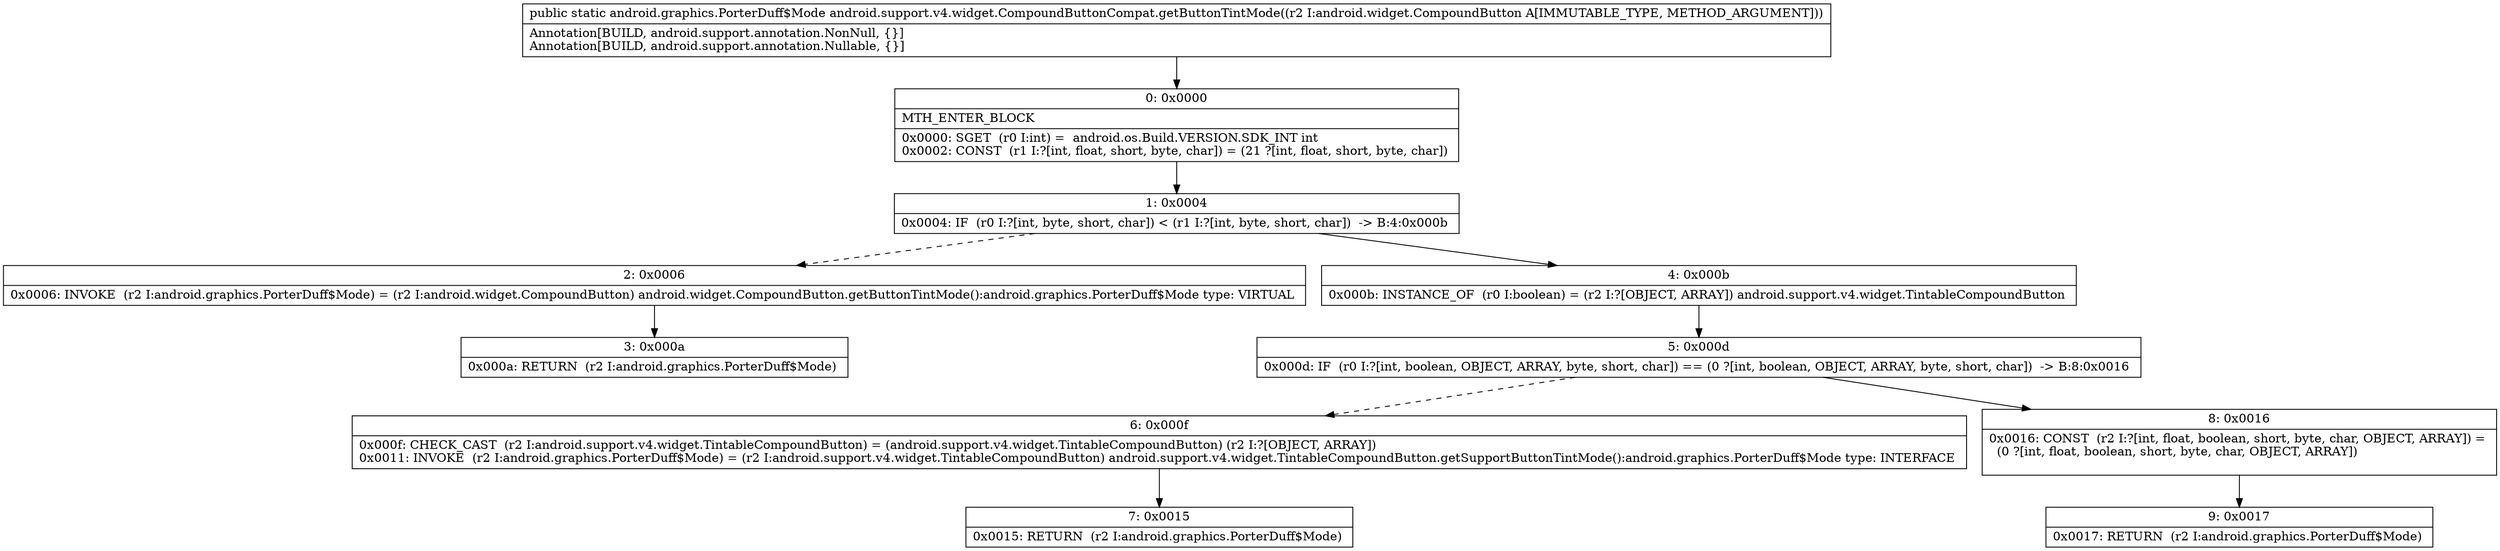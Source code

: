 digraph "CFG forandroid.support.v4.widget.CompoundButtonCompat.getButtonTintMode(Landroid\/widget\/CompoundButton;)Landroid\/graphics\/PorterDuff$Mode;" {
Node_0 [shape=record,label="{0\:\ 0x0000|MTH_ENTER_BLOCK\l|0x0000: SGET  (r0 I:int) =  android.os.Build.VERSION.SDK_INT int \l0x0002: CONST  (r1 I:?[int, float, short, byte, char]) = (21 ?[int, float, short, byte, char]) \l}"];
Node_1 [shape=record,label="{1\:\ 0x0004|0x0004: IF  (r0 I:?[int, byte, short, char]) \< (r1 I:?[int, byte, short, char])  \-\> B:4:0x000b \l}"];
Node_2 [shape=record,label="{2\:\ 0x0006|0x0006: INVOKE  (r2 I:android.graphics.PorterDuff$Mode) = (r2 I:android.widget.CompoundButton) android.widget.CompoundButton.getButtonTintMode():android.graphics.PorterDuff$Mode type: VIRTUAL \l}"];
Node_3 [shape=record,label="{3\:\ 0x000a|0x000a: RETURN  (r2 I:android.graphics.PorterDuff$Mode) \l}"];
Node_4 [shape=record,label="{4\:\ 0x000b|0x000b: INSTANCE_OF  (r0 I:boolean) = (r2 I:?[OBJECT, ARRAY]) android.support.v4.widget.TintableCompoundButton \l}"];
Node_5 [shape=record,label="{5\:\ 0x000d|0x000d: IF  (r0 I:?[int, boolean, OBJECT, ARRAY, byte, short, char]) == (0 ?[int, boolean, OBJECT, ARRAY, byte, short, char])  \-\> B:8:0x0016 \l}"];
Node_6 [shape=record,label="{6\:\ 0x000f|0x000f: CHECK_CAST  (r2 I:android.support.v4.widget.TintableCompoundButton) = (android.support.v4.widget.TintableCompoundButton) (r2 I:?[OBJECT, ARRAY]) \l0x0011: INVOKE  (r2 I:android.graphics.PorterDuff$Mode) = (r2 I:android.support.v4.widget.TintableCompoundButton) android.support.v4.widget.TintableCompoundButton.getSupportButtonTintMode():android.graphics.PorterDuff$Mode type: INTERFACE \l}"];
Node_7 [shape=record,label="{7\:\ 0x0015|0x0015: RETURN  (r2 I:android.graphics.PorterDuff$Mode) \l}"];
Node_8 [shape=record,label="{8\:\ 0x0016|0x0016: CONST  (r2 I:?[int, float, boolean, short, byte, char, OBJECT, ARRAY]) = \l  (0 ?[int, float, boolean, short, byte, char, OBJECT, ARRAY])\l \l}"];
Node_9 [shape=record,label="{9\:\ 0x0017|0x0017: RETURN  (r2 I:android.graphics.PorterDuff$Mode) \l}"];
MethodNode[shape=record,label="{public static android.graphics.PorterDuff$Mode android.support.v4.widget.CompoundButtonCompat.getButtonTintMode((r2 I:android.widget.CompoundButton A[IMMUTABLE_TYPE, METHOD_ARGUMENT]))  | Annotation[BUILD, android.support.annotation.NonNull, \{\}]\lAnnotation[BUILD, android.support.annotation.Nullable, \{\}]\l}"];
MethodNode -> Node_0;
Node_0 -> Node_1;
Node_1 -> Node_2[style=dashed];
Node_1 -> Node_4;
Node_2 -> Node_3;
Node_4 -> Node_5;
Node_5 -> Node_6[style=dashed];
Node_5 -> Node_8;
Node_6 -> Node_7;
Node_8 -> Node_9;
}

